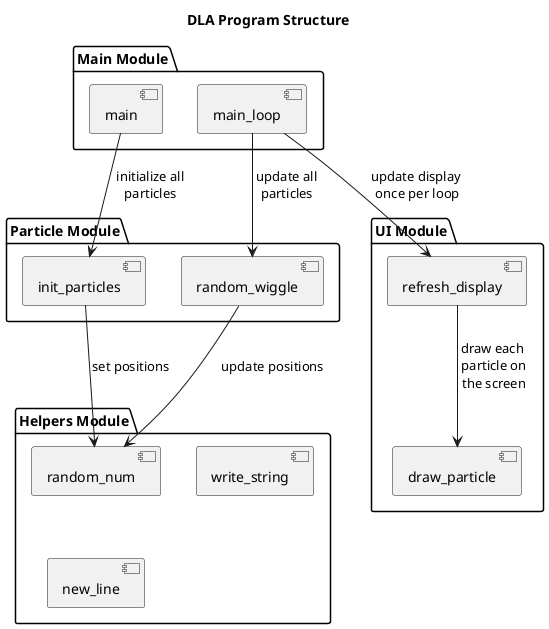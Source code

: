@startuml Structure

title "DLA Program Structure"

together {
  package "Main Module" {
    [main_loop]
    [main]
  }
  
  package "Particle Module" {
    [init_particles]
    [random_wiggle]
  }
  
  package "Helpers Module" {
      [write_string]
      [random_num]
      [new_line]
  }
}

package "UI Module" {
  [refresh_display]
  [draw_particle]
}

' Main Connections
main --> init_particles : " initialize all\n particles"
main_loop --> random_wiggle : " update all\n particles"
main_loop --> refresh_display : "update display\n once per loop"

' Particle Connections
init_particles --> random_num : "set positions"
random_wiggle --> random_num : " update positions"

' UI Connections
refresh_display --> draw_particle : "draw each\n particle on\n the screen"

' Helpers Connections
random_num -[Hidden]- new_line

@enduml